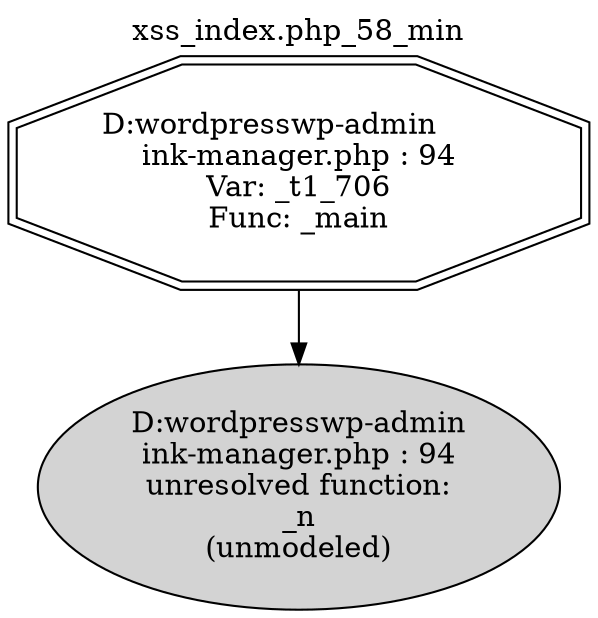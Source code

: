 digraph cfg {
  label="xss_index.php_58_min";
  labelloc=t;
  n1 [shape=doubleoctagon, label="D:\wordpress\wp-admin\link-manager.php : 94\nVar: _t1_706\nFunc: _main\n"];
  n2 [shape=ellipse, label="D:\wordpress\wp-admin\link-manager.php : 94\nunresolved function:\n_n\n(unmodeled)\n",style=filled];
  n1 -> n2;
}
